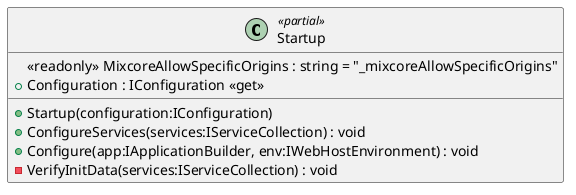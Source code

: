 @startuml
class Startup <<partial>> {
    + Startup(configuration:IConfiguration)
    <<readonly>> MixcoreAllowSpecificOrigins : string = "_mixcoreAllowSpecificOrigins"
    + Configuration : IConfiguration <<get>>
    + ConfigureServices(services:IServiceCollection) : void
    + Configure(app:IApplicationBuilder, env:IWebHostEnvironment) : void
    - VerifyInitData(services:IServiceCollection) : void
}
@enduml
